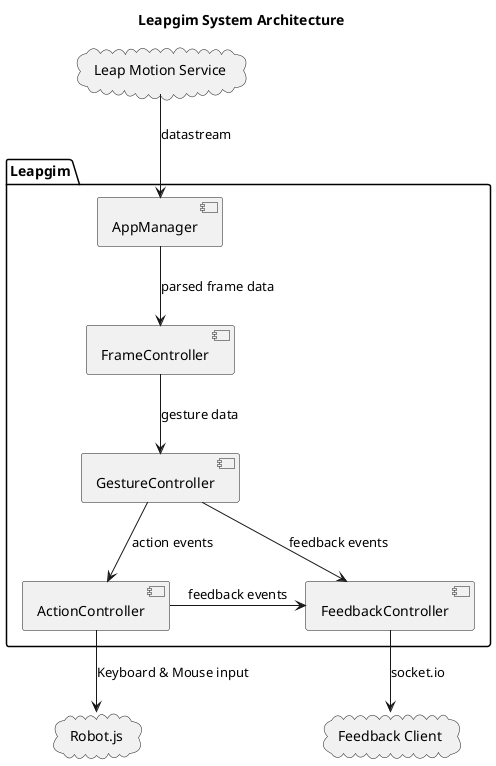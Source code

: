 @startuml

title Leapgim System Architecture

cloud "Leap Motion Service" as Leapd {
}

cloud "Robot.js" as Robotjs {
}

cloud "Feedback Client" as FeedbackClient {
}


package "Leapgim" {
    component [AppManager]
    component [FrameController]
    component [GestureController]
    component [ActionController]
    component [FeedbackController]
}

Leapd -down-> AppManager: datastream
AppManager -down-> FrameController: parsed frame data
FrameController -down-> GestureController: gesture data
GestureController -down-> ActionController: action events
GestureController -> FeedbackController: feedback events
ActionController -> FeedbackController: feedback events
ActionController -down-> Robotjs: Keyboard & Mouse input
FeedbackController -down-> FeedbackClient : socket.io

@enduml

